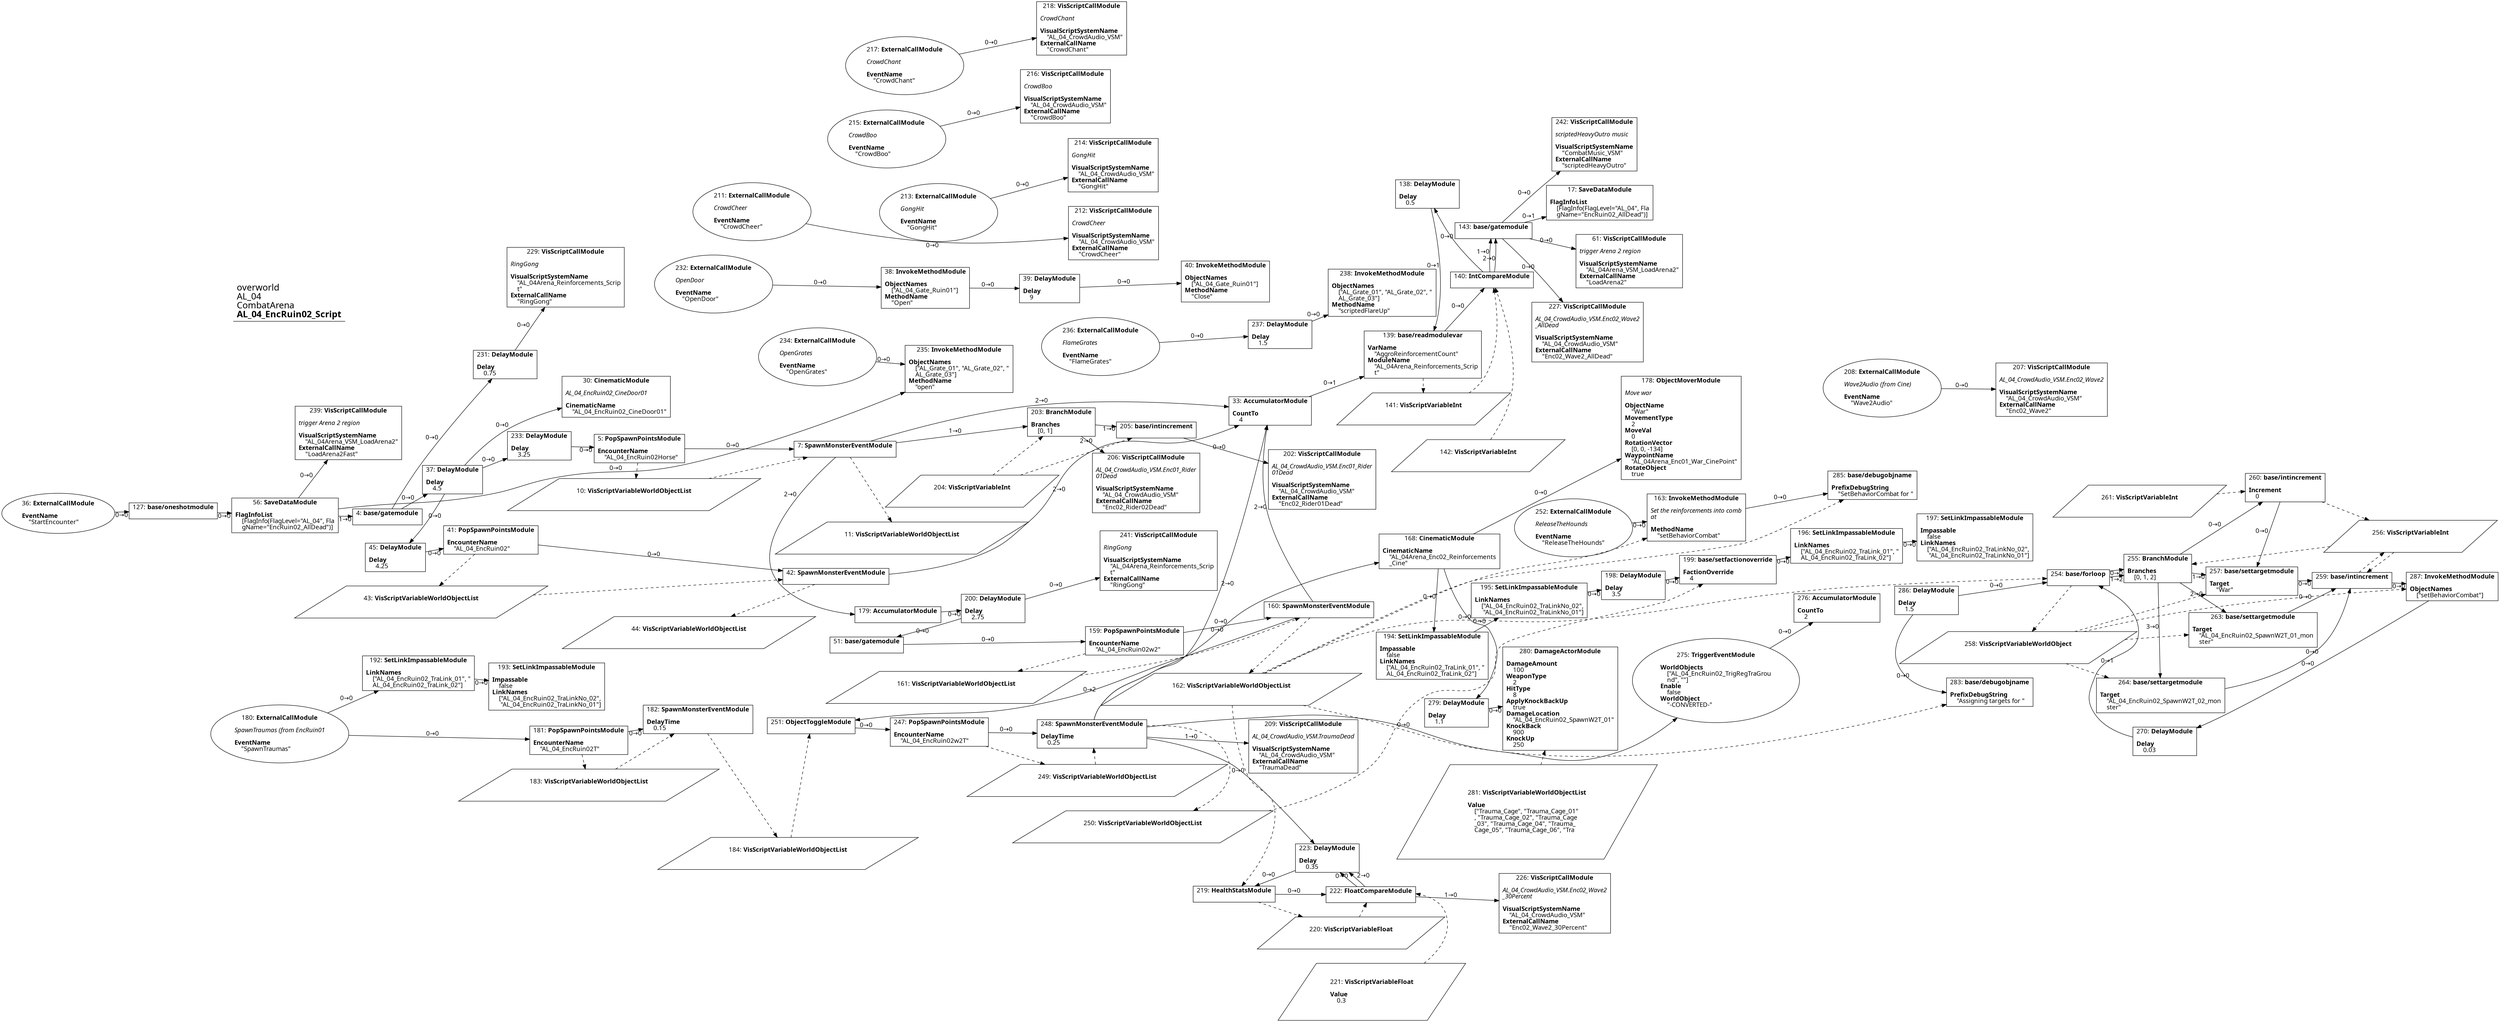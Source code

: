 digraph {
    layout = fdp;
    overlap = prism;
    sep = "+16";
    splines = spline;

    node [ shape = box ];

    graph [ fontname = "Segoe UI" ];
    node [ fontname = "Segoe UI" ];
    edge [ fontname = "Segoe UI" ];

    4 [ label = <4: <b>base/gatemodule</b><br/><br/>> ];
    4 [ pos = "0.611,-0.19500001!" ];
    4 -> 37 [ label = "0→0" ];
    4 -> 231 [ label = "0→0" ];

    5 [ label = <5: <b>PopSpawnPointsModule</b><br/><br/><b>EncounterName</b><br align="left"/>    &quot;AL_04_EncRuin02Horse&quot;<br align="left"/>> ];
    5 [ pos = "1.1170001,-0.106000006!" ];
    5 -> 7 [ label = "0→0" ];
    5 -> 10 [ style = dashed ];

    7 [ label = <7: <b>SpawnMonsterEventModule</b><br/><br/>> ];
    7 [ pos = "1.393,-0.104!" ];
    7 -> 33 [ label = "2→0" ];
    7 -> 179 [ label = "2→0" ];
    7 -> 203 [ label = "1→0" ];
    10 -> 7 [ style = dashed ];
    7 -> 11 [ style = dashed ];

    10 [ label = <10: <b>VisScriptVariableWorldObjectList</b><br/><br/>> ];
    10 [ shape = parallelogram ]
    10 [ pos = "1.141,-0.24000001!" ];

    11 [ label = <11: <b>VisScriptVariableWorldObjectList</b><br/><br/>> ];
    11 [ shape = parallelogram ]
    11 [ pos = "1.3970001,-0.317!" ];

    17 [ label = <17: <b>SaveDataModule</b><br/><br/><b>FlagInfoList</b><br align="left"/>    [FlagInfo(FlagLevel=&quot;AL_04&quot;, Fla<br align="left"/>    gName=&quot;EncRuin02_AllDead&quot;)]<br align="left"/>> ];
    17 [ pos = "2.9310002,0.028!" ];

    30 [ label = <30: <b>CinematicModule</b><br/><br/><i>AL_04_EncRuin02_CineDoor01<br align="left"/></i><br align="left"/><b>CinematicName</b><br align="left"/>    &quot;AL_04_EncRuin02_CineDoor01&quot;<br align="left"/>> ];
    30 [ pos = "0.998,0.058000002!" ];

    33 [ label = <33: <b>AccumulatorModule</b><br/><br/><b>CountTo</b><br align="left"/>    4<br align="left"/>> ];
    33 [ pos = "1.9530001,0.023000002!" ];
    33 -> 139 [ label = "0→1" ];

    36 [ label = <36: <b>ExternalCallModule</b><br/><br/><b>EventName</b><br align="left"/>    &quot;StartEncounter&quot;<br align="left"/>> ];
    36 [ shape = oval ]
    36 [ pos = "-0.021000002,-0.19100001!" ];
    36 -> 127 [ label = "0→0" ];

    37 [ label = <37: <b>DelayModule</b><br/><br/><b>Delay</b><br align="left"/>    4.5<br align="left"/>> ];
    37 [ pos = "0.80300003,-0.157!" ];
    37 -> 30 [ label = "0→0" ];
    37 -> 233 [ label = "0→0" ];
    37 -> 45 [ label = "0→0" ];

    38 [ label = <38: <b>InvokeMethodModule</b><br/><br/><b>ObjectNames</b><br align="left"/>    [&quot;AL_04_Gate_Ruin01&quot;]<br align="left"/><b>MethodName</b><br align="left"/>    &quot;Open&quot;<br align="left"/>> ];
    38 [ pos = "1.3080001,0.35700002!" ];
    38 -> 39 [ label = "0→0" ];

    39 [ label = <39: <b>DelayModule</b><br/><br/><b>Delay</b><br align="left"/>    9<br align="left"/>> ];
    39 [ pos = "1.4990001,0.36900002!" ];
    39 -> 40 [ label = "0→0" ];

    40 [ label = <40: <b>InvokeMethodModule</b><br/><br/><b>ObjectNames</b><br align="left"/>    [&quot;AL_04_Gate_Ruin01&quot;]<br align="left"/><b>MethodName</b><br align="left"/>    &quot;Close&quot;<br align="left"/>> ];
    40 [ pos = "1.6800001,0.36900002!" ];

    41 [ label = <41: <b>PopSpawnPointsModule</b><br/><br/><b>EncounterName</b><br align="left"/>    &quot;AL_04_EncRuin02&quot;<br align="left"/>> ];
    41 [ pos = "1.087,-0.439!" ];
    41 -> 42 [ label = "0→0" ];
    41 -> 43 [ style = dashed ];

    42 [ label = <42: <b>SpawnMonsterEventModule</b><br/><br/>> ];
    42 [ pos = "1.3610001,-0.43800002!" ];
    42 -> 33 [ label = "2→0" ];
    43 -> 42 [ style = dashed ];
    42 -> 44 [ style = dashed ];

    43 [ label = <43: <b>VisScriptVariableWorldObjectList</b><br/><br/>> ];
    43 [ shape = parallelogram ]
    43 [ pos = "1.1090001,-0.573!" ];

    44 [ label = <44: <b>VisScriptVariableWorldObjectList</b><br/><br/>> ];
    44 [ shape = parallelogram ]
    44 [ pos = "1.365,-0.65000004!" ];

    45 [ label = <45: <b>DelayModule</b><br/><br/><b>Delay</b><br align="left"/>    4.25<br align="left"/>> ];
    45 [ pos = "0.92200005,-0.42100003!" ];
    45 -> 41 [ label = "0→0" ];

    51 [ label = <51: <b>base/gatemodule</b><br/><br/>> ];
    51 [ pos = "2.288,-0.929!" ];
    51 -> 159 [ label = "0→0" ];

    56 [ label = <56: <b>SaveDataModule</b><br/><br/><b>FlagInfoList</b><br align="left"/>    [FlagInfo(FlagLevel=&quot;AL_04&quot;, Fla<br align="left"/>    gName=&quot;EncRuin02_AllDead&quot;)]<br align="left"/>> ];
    56 [ pos = "0.38200003,-0.19000001!" ];
    56 -> 4 [ label = "1→0" ];
    56 -> 239 [ label = "0→0" ];
    56 -> 235 [ label = "0→0" ];

    61 [ label = <61: <b>VisScriptCallModule</b><br/><br/><i>trigger Arena 2 region<br align="left"/></i><br align="left"/><b>VisualScriptSystemName</b><br align="left"/>    &quot;AL_04Arena_VSM_LoadArena2&quot;<br align="left"/><b>ExternalCallName</b><br align="left"/>    &quot;LoadArena2&quot;<br align="left"/>> ];
    61 [ pos = "2.9420002,-0.148!" ];

    127 [ label = <127: <b>base/oneshotmodule</b><br/><br/>> ];
    127 [ pos = "0.20600002,-0.19000001!" ];
    127 -> 56 [ label = "0→0" ];

    138 [ label = <138: <b>DelayModule</b><br/><br/><b>Delay</b><br align="left"/>    0.5<br align="left"/>> ];
    138 [ pos = "2.4020002,0.19800001!" ];
    138 -> 139 [ label = "0→1" ];

    139 [ label = <139: <b>base/readmodulevar</b><br/><br/><b>VarName</b><br align="left"/>    &quot;AggroReinforcementCount&quot;<br align="left"/><b>ModuleName</b><br align="left"/>    &quot;AL_04Arena_Reinforcements_Scrip<br align="left"/>    t&quot;<br align="left"/>> ];
    139 [ pos = "2.2580001,-0.003!" ];
    139 -> 140 [ label = "0→0" ];
    139 -> 141 [ style = dashed ];

    140 [ label = <140: <b>IntCompareModule</b><br/><br/>> ];
    140 [ pos = "2.5180001,-0.002!" ];
    140 -> 143 [ label = "1→0" ];
    140 -> 143 [ label = "2→0" ];
    140 -> 138 [ label = "0→0" ];
    142 -> 140 [ style = dashed ];
    141 -> 140 [ style = dashed ];

    141 [ label = <141: <b>VisScriptVariableInt</b><br/><br/>> ];
    141 [ shape = parallelogram ]
    141 [ pos = "2.401,-0.16100001!" ];

    142 [ label = <142: <b>VisScriptVariableInt</b><br/><br/>> ];
    142 [ shape = parallelogram ]
    142 [ pos = "2.4220002,-0.23700002!" ];

    143 [ label = <143: <b>base/gatemodule</b><br/><br/>> ];
    143 [ pos = "2.7220001,-0.027!" ];
    143 -> 17 [ label = "0→1" ];
    143 -> 61 [ label = "0→0" ];
    143 -> 227 [ label = "0→0" ];
    143 -> 242 [ label = "0→0" ];

    159 [ label = <159: <b>PopSpawnPointsModule</b><br/><br/><b>EncounterName</b><br align="left"/>    &quot;AL_04_EncRuin02w2&quot;<br align="left"/>> ];
    159 [ pos = "2.558,-0.915!" ];
    159 -> 160 [ label = "0→0" ];
    159 -> 161 [ style = dashed ];

    160 [ label = <160: <b>SpawnMonsterEventModule</b><br/><br/>> ];
    160 [ pos = "2.822,-0.91600007!" ];
    160 -> 33 [ label = "2→0" ];
    160 -> 251 [ label = "0→2" ];
    161 -> 160 [ style = dashed ];
    160 -> 162 [ style = dashed ];

    161 [ label = <161: <b>VisScriptVariableWorldObjectList</b><br/><br/>> ];
    161 [ shape = parallelogram ]
    161 [ pos = "2.582,-1.0630001!" ];

    162 [ label = <162: <b>VisScriptVariableWorldObjectList</b><br/><br/>> ];
    162 [ shape = parallelogram ]
    162 [ pos = "2.8460002,-1.148!" ];

    163 [ label = <163: <b>InvokeMethodModule</b><br/><br/><i>Set the reinforcements into comb<br align="left"/>at<br align="left"/></i><br align="left"/><b>MethodName</b><br align="left"/>    &quot;setBehaviorCombat&quot;<br align="left"/>> ];
    163 [ pos = "3.7500002,-0.975!" ];
    163 -> 285 [ label = "0→0" ];
    162 -> 163 [ style = dashed ];

    168 [ label = <168: <b>CinematicModule</b><br/><br/><b>CinematicName</b><br align="left"/>    &quot;AL_04Arena_Enc02_Reinforcements<br align="left"/>    _Cine&quot;<br align="left"/>> ];
    168 [ pos = "3.1720002,-0.98100007!" ];
    168 -> 178 [ label = "0→0" ];
    168 -> 194 [ label = "0→0" ];
    168 -> 279 [ label = "0→0" ];

    178 [ label = <178: <b>ObjectMoverModule</b><br/><br/><i>Move war<br align="left"/></i><br align="left"/><b>ObjectName</b><br align="left"/>    &quot;War&quot;<br align="left"/><b>MovementType</b><br align="left"/>    2<br align="left"/><b>MoveVal</b><br align="left"/>    0<br align="left"/><b>RotationVector</b><br align="left"/>    [0, 0, -134]<br align="left"/><b>WaypointName</b><br align="left"/>    &quot;AL_04Arena_Enc01_War_CinePoint&quot;<br align="left"/><b>RotateObject</b><br align="left"/>    true<br align="left"/>> ];
    178 [ pos = "3.588,-0.70100003!" ];

    179 [ label = <179: <b>AccumulatorModule</b><br/><br/>> ];
    179 [ pos = "1.7550001,-0.71000004!" ];
    179 -> 200 [ label = "0→0" ];

    180 [ label = <180: <b>ExternalCallModule</b><br/><br/><i>SpawnTraumas (from EncRuin01<br align="left"/></i><br align="left"/><b>EventName</b><br align="left"/>    &quot;SpawnTraumas&quot;<br align="left"/>> ];
    180 [ shape = oval ]
    180 [ pos = "0.587,-0.94400007!" ];
    180 -> 192 [ label = "0→0" ];
    180 -> 181 [ label = "0→0" ];

    181 [ label = <181: <b>PopSpawnPointsModule</b><br/><br/><b>EncounterName</b><br align="left"/>    &quot;AL_04_EncRuin02T&quot;<br align="left"/>> ];
    181 [ pos = "1.074,-0.933!" ];
    181 -> 182 [ label = "0→0" ];
    181 -> 183 [ style = dashed ];

    182 [ label = <182: <b>SpawnMonsterEventModule</b><br/><br/><b>DelayTime</b><br align="left"/>    0.15<br align="left"/>> ];
    182 [ pos = "1.348,-0.934!" ];
    183 -> 182 [ style = dashed ];
    182 -> 184 [ style = dashed ];

    183 [ label = <183: <b>VisScriptVariableWorldObjectList</b><br/><br/>> ];
    183 [ shape = parallelogram ]
    183 [ pos = "1.0960001,-1.069!" ];

    184 [ label = <184: <b>VisScriptVariableWorldObjectList</b><br/><br/>> ];
    184 [ shape = parallelogram ]
    184 [ pos = "1.3520001,-1.146!" ];

    192 [ label = <192: <b>SetLinkImpassableModule</b><br/><br/><b>LinkNames</b><br align="left"/>    [&quot;AL_04_EncRuin02_TraLink_01&quot;, &quot;<br align="left"/>    AL_04_EncRuin02_TraLink_02&quot;]<br align="left"/>> ];
    192 [ pos = "0.823,-0.83500004!" ];
    192 -> 193 [ label = "0→0" ];

    193 [ label = <193: <b>SetLinkImpassableModule</b><br/><br/><b>Impassable</b><br align="left"/>    false<br align="left"/><b>LinkNames</b><br align="left"/>    [&quot;AL_04_EncRuin02_TraLinkNo_02&quot;,<br align="left"/>     &quot;AL_04_EncRuin02_TraLinkNo_01&quot;]<br align="left"/>> ];
    193 [ pos = "1.0600001,-0.832!" ];

    194 [ label = <194: <b>SetLinkImpassableModule</b><br/><br/><b>Impassable</b><br align="left"/>    false<br align="left"/><b>LinkNames</b><br align="left"/>    [&quot;AL_04_EncRuin02_TraLink_01&quot;, &quot;<br align="left"/>    AL_04_EncRuin02_TraLink_02&quot;]<br align="left"/>> ];
    194 [ pos = "3.3430002,-1.1860001!" ];
    194 -> 195 [ label = "0→0" ];

    195 [ label = <195: <b>SetLinkImpassableModule</b><br/><br/><b>LinkNames</b><br align="left"/>    [&quot;AL_04_EncRuin02_TraLinkNo_02&quot;,<br align="left"/>     &quot;AL_04_EncRuin02_TraLinkNo_01&quot;]<br align="left"/>> ];
    195 [ pos = "3.5720003,-1.1860001!" ];
    195 -> 198 [ label = "0→0" ];

    196 [ label = <196: <b>SetLinkImpassableModule</b><br/><br/><b>LinkNames</b><br align="left"/>    [&quot;AL_04_EncRuin02_TraLink_01&quot;, &quot;<br align="left"/>    AL_04_EncRuin02_TraLink_02&quot;]<br align="left"/>> ];
    196 [ pos = "4.204,-1.1860001!" ];
    196 -> 197 [ label = "0→0" ];

    197 [ label = <197: <b>SetLinkImpassableModule</b><br/><br/><b>Impassable</b><br align="left"/>    false<br align="left"/><b>LinkNames</b><br align="left"/>    [&quot;AL_04_EncRuin02_TraLinkNo_02&quot;,<br align="left"/>     &quot;AL_04_EncRuin02_TraLinkNo_01&quot;]<br align="left"/>> ];
    197 [ pos = "4.4480004,-1.1860001!" ];

    198 [ label = <198: <b>DelayModule</b><br/><br/><b>Delay</b><br align="left"/>    3.5<br align="left"/>> ];
    198 [ pos = "3.798,-1.1850001!" ];
    198 -> 199 [ label = "0→0" ];

    199 [ label = <199: <b>base/setfactionoverride</b><br/><br/><b>FactionOverride</b><br align="left"/>    4<br align="left"/>> ];
    199 [ pos = "3.9440002,-1.1860001!" ];
    199 -> 196 [ label = "0→0" ];
    250 -> 199 [ style = dashed ];

    200 [ label = <200: <b>DelayModule</b><br/><br/><b>Delay</b><br align="left"/>    2.75<br align="left"/>> ];
    200 [ pos = "2.032,-0.71300006!" ];
    200 -> 51 [ label = "0→0" ];
    200 -> 241 [ label = "0→0" ];

    202 [ label = <202: <b>VisScriptCallModule</b><br/><br/><i>AL_04_CrowdAudio_VSM.Enc01_Rider<br align="left"/>01Dead<br align="left"/></i><br align="left"/><b>VisualScriptSystemName</b><br align="left"/>    &quot;AL_04_CrowdAudio_VSM&quot;<br align="left"/><b>ExternalCallName</b><br align="left"/>    &quot;Enc02_Rider01Dead&quot;<br align="left"/>> ];
    202 [ pos = "2.26,-0.279!" ];

    203 [ label = <203: <b>BranchModule</b><br/><br/><b>Branches</b><br align="left"/>    [0, 1]<br align="left"/>> ];
    203 [ pos = "1.8930001,-0.256!" ];
    203 -> 205 [ label = "1→0" ];
    203 -> 206 [ label = "2→0" ];
    204 -> 203 [ style = dashed ];

    204 [ label = <204: <b>VisScriptVariableInt</b><br/><br/>> ];
    204 [ shape = parallelogram ]
    204 [ pos = "1.8960001,-0.418!" ];

    205 [ label = <205: <b>base/intincrement</b><br/><br/>> ];
    205 [ pos = "2.052,-0.279!" ];
    205 -> 202 [ label = "0→0" ];
    204 -> 205 [ style = dashed ];

    206 [ label = <206: <b>VisScriptCallModule</b><br/><br/><i>AL_04_CrowdAudio_VSM.Enc01_Rider<br align="left"/>01Dead<br align="left"/></i><br align="left"/><b>VisualScriptSystemName</b><br align="left"/>    &quot;AL_04_CrowdAudio_VSM&quot;<br align="left"/><b>ExternalCallName</b><br align="left"/>    &quot;Enc02_Rider02Dead&quot;<br align="left"/>> ];
    206 [ pos = "2.065,-0.45200002!" ];

    207 [ label = <207: <b>VisScriptCallModule</b><br/><br/><i>AL_04_CrowdAudio_VSM.Enc02_Wave2<br align="left"/></i><br align="left"/><b>VisualScriptSystemName</b><br align="left"/>    &quot;AL_04_CrowdAudio_VSM&quot;<br align="left"/><b>ExternalCallName</b><br align="left"/>    &quot;Enc02_Wave2&quot;<br align="left"/>> ];
    207 [ pos = "4.1660004,-0.707!" ];

    208 [ label = <208: <b>ExternalCallModule</b><br/><br/><i>Wave2Audio (from Cine)<br align="left"/></i><br align="left"/><b>EventName</b><br align="left"/>    &quot;Wave2Audio&quot;<br align="left"/>> ];
    208 [ shape = oval ]
    208 [ pos = "3.8850002,-0.71500003!" ];
    208 -> 207 [ label = "0→0" ];

    209 [ label = <209: <b>VisScriptCallModule</b><br/><br/><i>AL_04_CrowdAudio_VSM.TraumaDead<br align="left"/></i><br align="left"/><b>VisualScriptSystemName</b><br align="left"/>    &quot;AL_04_CrowdAudio_VSM&quot;<br align="left"/><b>ExternalCallName</b><br align="left"/>    &quot;TraumaDead&quot;<br align="left"/>> ];
    209 [ pos = "3.2930002,-1.416!" ];

    211 [ label = <211: <b>ExternalCallModule</b><br/><br/><i>CrowdCheer<br align="left"/></i><br align="left"/><b>EventName</b><br align="left"/>    &quot;CrowdCheer&quot;<br align="left"/>> ];
    211 [ shape = oval ]
    211 [ pos = "1.0830001,0.483!" ];
    211 -> 212 [ label = "0→0" ];

    212 [ label = <212: <b>VisScriptCallModule</b><br/><br/><i>CrowdCheer<br align="left"/></i><br align="left"/><b>VisualScriptSystemName</b><br align="left"/>    &quot;AL_04_CrowdAudio_VSM&quot;<br align="left"/><b>ExternalCallName</b><br align="left"/>    &quot;CrowdCheer&quot;<br align="left"/>> ];
    212 [ pos = "1.5530001,0.45600003!" ];

    213 [ label = <213: <b>ExternalCallModule</b><br/><br/><i>GongHit<br align="left"/></i><br align="left"/><b>EventName</b><br align="left"/>    &quot;GongHit&quot;<br align="left"/>> ];
    213 [ shape = oval ]
    213 [ pos = "1.2570001,0.572!" ];
    213 -> 214 [ label = "0→0" ];

    214 [ label = <214: <b>VisScriptCallModule</b><br/><br/><i>GongHit<br align="left"/></i><br align="left"/><b>VisualScriptSystemName</b><br align="left"/>    &quot;AL_04_CrowdAudio_VSM&quot;<br align="left"/><b>ExternalCallName</b><br align="left"/>    &quot;GongHit&quot;<br align="left"/>> ];
    214 [ pos = "1.519,0.572!" ];

    215 [ label = <215: <b>ExternalCallModule</b><br/><br/><i>CrowdBoo<br align="left"/></i><br align="left"/><b>EventName</b><br align="left"/>    &quot;CrowdBoo&quot;<br align="left"/>> ];
    215 [ shape = oval ]
    215 [ pos = "1.2010001,0.689!" ];
    215 -> 216 [ label = "0→0" ];

    216 [ label = <216: <b>VisScriptCallModule</b><br/><br/><i>CrowdBoo<br align="left"/></i><br align="left"/><b>VisualScriptSystemName</b><br align="left"/>    &quot;AL_04_CrowdAudio_VSM&quot;<br align="left"/><b>ExternalCallName</b><br align="left"/>    &quot;CrowdBoo&quot;<br align="left"/>> ];
    216 [ pos = "1.463,0.689!" ];

    217 [ label = <217: <b>ExternalCallModule</b><br/><br/><i>CrowdChant<br align="left"/></i><br align="left"/><b>EventName</b><br align="left"/>    &quot;CrowdChant&quot;<br align="left"/>> ];
    217 [ shape = oval ]
    217 [ pos = "1.22,0.785!" ];
    217 -> 218 [ label = "0→0" ];

    218 [ label = <218: <b>VisScriptCallModule</b><br/><br/><i>CrowdChant<br align="left"/></i><br align="left"/><b>VisualScriptSystemName</b><br align="left"/>    &quot;AL_04_CrowdAudio_VSM&quot;<br align="left"/><b>ExternalCallName</b><br align="left"/>    &quot;CrowdChant&quot;<br align="left"/>> ];
    218 [ pos = "1.4820001,0.785!" ];

    219 [ label = <219: <b>HealthStatsModule</b><br/><br/>> ];
    219 [ pos = "3.1580002,-1.779!" ];
    219 -> 222 [ label = "0→0" ];
    219 -> 220 [ style = dashed ];
    162 -> 219 [ style = dashed ];

    220 [ label = <220: <b>VisScriptVariableFloat</b><br/><br/>> ];
    220 [ shape = parallelogram ]
    220 [ pos = "3.3190002,-1.927!" ];

    221 [ label = <221: <b>VisScriptVariableFloat</b><br/><br/><b>Value</b><br align="left"/>    0.3<br align="left"/>> ];
    221 [ shape = parallelogram ]
    221 [ pos = "3.3460002,-1.9980001!" ];

    222 [ label = <222: <b>FloatCompareModule</b><br/><br/>> ];
    222 [ pos = "3.4180002,-1.774!" ];
    222 -> 223 [ label = "0→0" ];
    222 -> 223 [ label = "2→0" ];
    222 -> 226 [ label = "1→0" ];
    220 -> 222 [ style = dashed ];
    221 -> 222 [ style = dashed ];

    223 [ label = <223: <b>DelayModule</b><br/><br/><b>Delay</b><br align="left"/>    0.35<br align="left"/>> ];
    223 [ pos = "3.3120003,-1.603!" ];
    223 -> 219 [ label = "0→0" ];

    226 [ label = <226: <b>VisScriptCallModule</b><br/><br/><i>AL_04_CrowdAudio_VSM.Enc02_Wave2<br align="left"/>_30Percent<br align="left"/></i><br align="left"/><b>VisualScriptSystemName</b><br align="left"/>    &quot;AL_04_CrowdAudio_VSM&quot;<br align="left"/><b>ExternalCallName</b><br align="left"/>    &quot;Enc02_Wave2_30Percent&quot;<br align="left"/>> ];
    226 [ pos = "3.6880002,-1.7820001!" ];

    227 [ label = <227: <b>VisScriptCallModule</b><br/><br/><i>AL_04_CrowdAudio_VSM.Enc02_Wave2<br align="left"/>_AllDead<br align="left"/></i><br align="left"/><b>VisualScriptSystemName</b><br align="left"/>    &quot;AL_04_CrowdAudio_VSM&quot;<br align="left"/><b>ExternalCallName</b><br align="left"/>    &quot;Enc02_Wave2_AllDead&quot;<br align="left"/>> ];
    227 [ pos = "2.937,-0.26500002!" ];

    229 [ label = <229: <b>VisScriptCallModule</b><br/><br/><i>RingGong<br align="left"/></i><br align="left"/><b>VisualScriptSystemName</b><br align="left"/>    &quot;AL_04Arena_Reinforcements_Scrip<br align="left"/>    t&quot;<br align="left"/><b>ExternalCallName</b><br align="left"/>    &quot;RingGong&quot;<br align="left"/>> ];
    229 [ pos = "0.896,0.34600002!" ];

    231 [ label = <231: <b>DelayModule</b><br/><br/><b>Delay</b><br align="left"/>    0.75<br align="left"/>> ];
    231 [ pos = "0.81600004,0.133!" ];
    231 -> 229 [ label = "0→0" ];

    232 [ label = <232: <b>ExternalCallModule</b><br/><br/><i>OpenDoor<br align="left"/></i><br align="left"/><b>EventName</b><br align="left"/>    &quot;OpenDoor&quot;<br align="left"/>> ];
    232 [ shape = oval ]
    232 [ pos = "1.0840001,0.354!" ];
    232 -> 38 [ label = "0→0" ];

    233 [ label = <233: <b>DelayModule</b><br/><br/><b>Delay</b><br align="left"/>    3.25<br align="left"/>> ];
    233 [ pos = "0.97,-0.089!" ];
    233 -> 5 [ label = "0→0" ];

    234 [ label = <234: <b>ExternalCallModule</b><br/><br/><i>OpenGrates<br align="left"/></i><br align="left"/><b>EventName</b><br align="left"/>    &quot;OpenGrates&quot;<br align="left"/>> ];
    234 [ shape = oval ]
    234 [ pos = "1.192,0.147!" ];
    234 -> 235 [ label = "0→0" ];

    235 [ label = <235: <b>InvokeMethodModule</b><br/><br/><b>ObjectNames</b><br align="left"/>    [&quot;AL_Grate_01&quot;, &quot;AL_Grate_02&quot;, &quot;<br align="left"/>    AL_Grate_03&quot;]<br align="left"/><b>MethodName</b><br align="left"/>    &quot;open&quot;<br align="left"/>> ];
    235 [ pos = "1.4440001,0.132!" ];

    236 [ label = <236: <b>ExternalCallModule</b><br/><br/><i>FlameGrates<br align="left"/></i><br align="left"/><b>EventName</b><br align="left"/>    &quot;FlameGrates&quot;<br align="left"/>> ];
    236 [ shape = oval ]
    236 [ pos = "1.669,0.16900001!" ];
    236 -> 237 [ label = "0→0" ];

    237 [ label = <237: <b>DelayModule</b><br/><br/><b>Delay</b><br align="left"/>    1.5<br align="left"/>> ];
    237 [ pos = "1.9010001,0.20500001!" ];
    237 -> 238 [ label = "0→0" ];

    238 [ label = <238: <b>InvokeMethodModule</b><br/><br/><b>ObjectNames</b><br align="left"/>    [&quot;AL_Grate_01&quot;, &quot;AL_Grate_02&quot;, &quot;<br align="left"/>    AL_Grate_03&quot;]<br align="left"/><b>MethodName</b><br align="left"/>    &quot;scriptedFlareUp&quot;<br align="left"/>> ];
    238 [ pos = "2.061,0.20500001!" ];

    239 [ label = <239: <b>VisScriptCallModule</b><br/><br/><i>trigger Arena 2 region<br align="left"/></i><br align="left"/><b>VisualScriptSystemName</b><br align="left"/>    &quot;AL_04Arena_VSM_LoadArena2&quot;<br align="left"/><b>ExternalCallName</b><br align="left"/>    &quot;LoadArena2Fast&quot;<br align="left"/>> ];
    239 [ pos = "0.54300004,-0.05!" ];

    241 [ label = <241: <b>VisScriptCallModule</b><br/><br/><i>RingGong<br align="left"/></i><br align="left"/><b>VisualScriptSystemName</b><br align="left"/>    &quot;AL_04Arena_Reinforcements_Scrip<br align="left"/>    t&quot;<br align="left"/><b>ExternalCallName</b><br align="left"/>    &quot;RingGong&quot;<br align="left"/>> ];
    241 [ pos = "2.3230002,-0.70400006!" ];

    242 [ label = <242: <b>VisScriptCallModule</b><br/><br/><i>scriptedHeavyOutro music<br align="left"/></i><br align="left"/><b>VisualScriptSystemName</b><br align="left"/>    &quot;CombatMusic_VSM&quot;<br align="left"/><b>ExternalCallName</b><br align="left"/>    &quot;scriptedHeavyOutro&quot;<br align="left"/>> ];
    242 [ pos = "2.9290001,0.10300001!" ];

    247 [ label = <247: <b>PopSpawnPointsModule</b><br/><br/><b>EncounterName</b><br align="left"/>    &quot;AL_04_EncRuin02w2T&quot;<br align="left"/>> ];
    247 [ pos = "2.5670002,-1.241!" ];
    247 -> 248 [ label = "0→0" ];
    247 -> 249 [ style = dashed ];

    248 [ label = <248: <b>SpawnMonsterEventModule</b><br/><br/><b>DelayTime</b><br align="left"/>    0.25<br align="left"/>> ];
    248 [ pos = "2.8400002,-1.2390001!" ];
    248 -> 223 [ label = "0→0" ];
    248 -> 168 [ label = "0→0" ];
    248 -> 33 [ label = "2→0" ];
    248 -> 209 [ label = "1→0" ];
    248 -> 275 [ label = "0→0" ];
    249 -> 248 [ style = dashed ];
    248 -> 250 [ style = dashed ];

    249 [ label = <249: <b>VisScriptVariableWorldObjectList</b><br/><br/>> ];
    249 [ shape = parallelogram ]
    249 [ pos = "2.5900002,-1.3750001!" ];

    250 [ label = <250: <b>VisScriptVariableWorldObjectList</b><br/><br/>> ];
    250 [ shape = parallelogram ]
    250 [ pos = "2.845,-1.488!" ];

    251 [ label = <251: <b>ObjectToggleModule</b><br/><br/>> ];
    251 [ pos = "2.296,-1.2140001!" ];
    251 -> 247 [ label = "0→0" ];
    184 -> 251 [ style = dashed ];

    252 [ label = <252: <b>ExternalCallModule</b><br/><br/><i>ReleaseTheHounds<br align="left"/></i><br align="left"/><b>EventName</b><br align="left"/>    &quot;ReleaseTheHounds&quot;<br align="left"/>> ];
    252 [ shape = oval ]
    252 [ pos = "3.5200002,-0.975!" ];
    252 -> 163 [ label = "0→0" ];

    254 [ label = <254: <b>base/forloop</b><br/><br/>> ];
    254 [ pos = "4.8970003,-1.233!" ];
    254 -> 255 [ label = "0→0" ];
    254 -> 255 [ label = "1→2" ];
    162 -> 254 [ style = dashed ];
    254 -> 258 [ style = dashed ];

    255 [ label = <255: <b>BranchModule</b><br/><br/><b>Branches</b><br align="left"/>    [0, 1, 2]<br align="left"/>> ];
    255 [ pos = "5.0690002,-1.233!" ];
    255 -> 260 [ label = "0→0" ];
    255 -> 257 [ label = "1→0" ];
    255 -> 263 [ label = "2→0" ];
    255 -> 264 [ label = "3→0" ];
    256 -> 255 [ style = dashed ];

    256 [ label = <256: <b>VisScriptVariableInt</b><br/><br/>> ];
    256 [ shape = parallelogram ]
    256 [ pos = "5.479,-1.1620001!" ];

    257 [ label = <257: <b>base/settargetmodule</b><br/><br/><b>Target</b><br align="left"/>    &quot;War&quot;<br align="left"/>> ];
    257 [ pos = "5.2250004,-1.256!" ];
    257 -> 259 [ label = "0→0" ];
    258 -> 257 [ style = dashed ];

    258 [ label = <258: <b>VisScriptVariableWorldObject</b><br/><br/>> ];
    258 [ shape = parallelogram ]
    258 [ pos = "4.8840003,-1.3840001!" ];

    259 [ label = <259: <b>base/intincrement</b><br/><br/>> ];
    259 [ pos = "5.543,-1.256!" ];
    259 -> 287 [ label = "0→0" ];
    256 -> 259 [ style = dashed ];
    259 -> 256 [ style = dashed ];

    260 [ label = <260: <b>base/intincrement</b><br/><br/><b>Increment</b><br align="left"/>    0<br align="left"/>> ];
    260 [ pos = "5.2250004,-1.1140001!" ];
    260 -> 257 [ label = "0→0" ];
    260 -> 256 [ style = dashed ];
    261 -> 260 [ style = dashed ];

    261 [ label = <261: <b>VisScriptVariableInt</b><br/><br/>> ];
    261 [ shape = parallelogram ]
    261 [ pos = "5.07,-1.1170001!" ];

    263 [ label = <263: <b>base/settargetmodule</b><br/><br/><b>Target</b><br align="left"/>    &quot;AL_04_EncRuin02_SpawnW2T_01_mon<br align="left"/>    ster&quot;<br align="left"/>> ];
    263 [ pos = "5.216,-1.376!" ];
    263 -> 259 [ label = "0→0" ];
    258 -> 263 [ style = dashed ];

    264 [ label = <264: <b>base/settargetmodule</b><br/><br/><b>Target</b><br align="left"/>    &quot;AL_04_EncRuin02_SpawnW2T_02_mon<br align="left"/>    ster&quot;<br align="left"/>> ];
    264 [ pos = "5.2200003,-1.498!" ];
    264 -> 259 [ label = "0→0" ];
    258 -> 264 [ style = dashed ];

    270 [ label = <270: <b>DelayModule</b><br/><br/><b>Delay</b><br align="left"/>    0.03<br align="left"/>> ];
    270 [ pos = "5.236,-1.6790001!" ];
    270 -> 254 [ label = "0→1" ];

    275 [ label = <275: <b>TriggerEventModule</b><br/><br/><b>WorldObjects</b><br align="left"/>    [&quot;AL_04_EncRuin02_TrigRegTraGrou<br align="left"/>    nd&quot;, &quot;&quot;]<br align="left"/><b>Enable</b><br align="left"/>    false<br align="left"/><b>WorldObject</b><br align="left"/>    &quot;-CONVERTED-&quot;<br align="left"/>> ];
    275 [ shape = oval ]
    275 [ pos = "4.037,-1.3410001!" ];
    275 -> 276 [ label = "0→0" ];

    276 [ label = <276: <b>AccumulatorModule</b><br/><br/><b>CountTo</b><br align="left"/>    2<br align="left"/>> ];
    276 [ pos = "4.308,-1.343!" ];

    279 [ label = <279: <b>DelayModule</b><br/><br/><b>Delay</b><br align="left"/>    1.1<br align="left"/>> ];
    279 [ pos = "3.6380002,-1.34!" ];
    279 -> 280 [ label = "0→0" ];

    280 [ label = <280: <b>DamageActorModule</b><br/><br/><b>DamageAmount</b><br align="left"/>    100<br align="left"/><b>WeaponType</b><br align="left"/>    2<br align="left"/><b>HitType</b><br align="left"/>    8<br align="left"/><b>ApplyKnockBackUp</b><br align="left"/>    true<br align="left"/><b>DamageLocation</b><br align="left"/>    &quot;AL_04_EncRuin02_SpawnW2T_01&quot;<br align="left"/><b>KnockBack</b><br align="left"/>    900<br align="left"/><b>KnockUp</b><br align="left"/>    250<br align="left"/>> ];
    280 [ pos = "3.7860003,-1.3410001!" ];
    281 -> 280 [ style = dashed ];

    281 [ label = <281: <b>VisScriptVariableWorldObjectList</b><br/><br/><b>Value</b><br align="left"/>    [&quot;Trauma_Cage&quot;, &quot;Trauma_Cage_01&quot;<br align="left"/>    , &quot;Trauma_Cage_02&quot;, &quot;Trauma_Cage<br align="left"/>    _03&quot;, &quot;Trauma_Cage_04&quot;, &quot;Trauma_<br align="left"/>    Cage_05&quot;, &quot;Trauma_Cage_06&quot;, &quot;Tra<br align="left"/>> ];
    281 [ shape = parallelogram ]
    281 [ pos = "3.6190002,-1.506!" ];

    283 [ label = <283: <b>base/debugobjname</b><br/><br/><b>PrefixDebugString</b><br align="left"/>    &quot;Assigning targets for &quot;<br align="left"/>> ];
    283 [ pos = "4.84,-1.514!" ];
    162 -> 283 [ style = dashed ];

    285 [ label = <285: <b>base/debugobjname</b><br/><br/><b>PrefixDebugString</b><br align="left"/>    &quot;SetBehaviorCombat for &quot;<br align="left"/>> ];
    285 [ pos = "3.9650002,-0.975!" ];
    162 -> 285 [ style = dashed ];

    286 [ label = <286: <b>DelayModule</b><br/><br/><b>Delay</b><br align="left"/>    1.5<br align="left"/>> ];
    286 [ pos = "4.5420003,-1.343!" ];
    286 -> 254 [ label = "0→0" ];
    286 -> 283 [ label = "0→0" ];

    287 [ label = <287: <b>InvokeMethodModule</b><br/><br/><b>ObjectNames</b><br align="left"/>    [&quot;setBehaviorCombat&quot;]<br align="left"/>> ];
    287 [ pos = "5.7630005,-1.256!" ];
    287 -> 270 [ label = "0→0" ];
    258 -> 287 [ style = dashed ];

    title [ pos = "-0.022000002,0.786!" ];
    title [ shape = underline ];
    title [ label = <<font point-size="20">overworld<br align="left"/>AL_04<br align="left"/>CombatArena<br align="left"/><b>AL_04_EncRuin02_Script</b><br align="left"/></font>> ];
}
